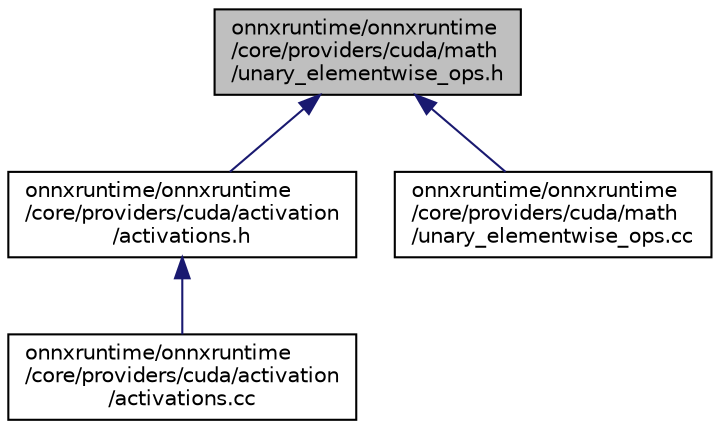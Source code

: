 digraph "onnxruntime/onnxruntime/core/providers/cuda/math/unary_elementwise_ops.h"
{
  edge [fontname="Helvetica",fontsize="10",labelfontname="Helvetica",labelfontsize="10"];
  node [fontname="Helvetica",fontsize="10",shape=record];
  Node89 [label="onnxruntime/onnxruntime\l/core/providers/cuda/math\l/unary_elementwise_ops.h",height=0.2,width=0.4,color="black", fillcolor="grey75", style="filled", fontcolor="black"];
  Node89 -> Node90 [dir="back",color="midnightblue",fontsize="10",style="solid"];
  Node90 [label="onnxruntime/onnxruntime\l/core/providers/cuda/activation\l/activations.h",height=0.2,width=0.4,color="black", fillcolor="white", style="filled",URL="$cuda_2activation_2activations_8h.html"];
  Node90 -> Node91 [dir="back",color="midnightblue",fontsize="10",style="solid"];
  Node91 [label="onnxruntime/onnxruntime\l/core/providers/cuda/activation\l/activations.cc",height=0.2,width=0.4,color="black", fillcolor="white", style="filled",URL="$cuda_2activation_2activations_8cc.html"];
  Node89 -> Node92 [dir="back",color="midnightblue",fontsize="10",style="solid"];
  Node92 [label="onnxruntime/onnxruntime\l/core/providers/cuda/math\l/unary_elementwise_ops.cc",height=0.2,width=0.4,color="black", fillcolor="white", style="filled",URL="$unary__elementwise__ops_8cc.html"];
}
